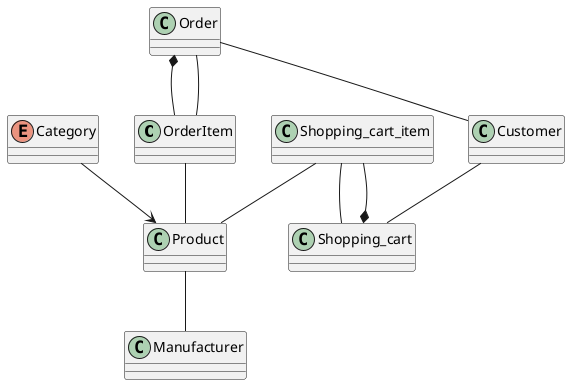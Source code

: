 @startuml

class OrderItem
class OrderItem
class Product
class Customer
class Manufacturer
enum Category
class Shopping_cart
class Shopping_cart_item

Order *-- OrderItem
Order -- OrderItem
Order -- Customer
OrderItem -- Product

Product -- Manufacturer
Category --> Product
Shopping_cart *-- Shopping_cart_item
Shopping_cart_item -- Shopping_cart
Shopping_cart_item -- Product
Customer -- Shopping_cart

@enduml